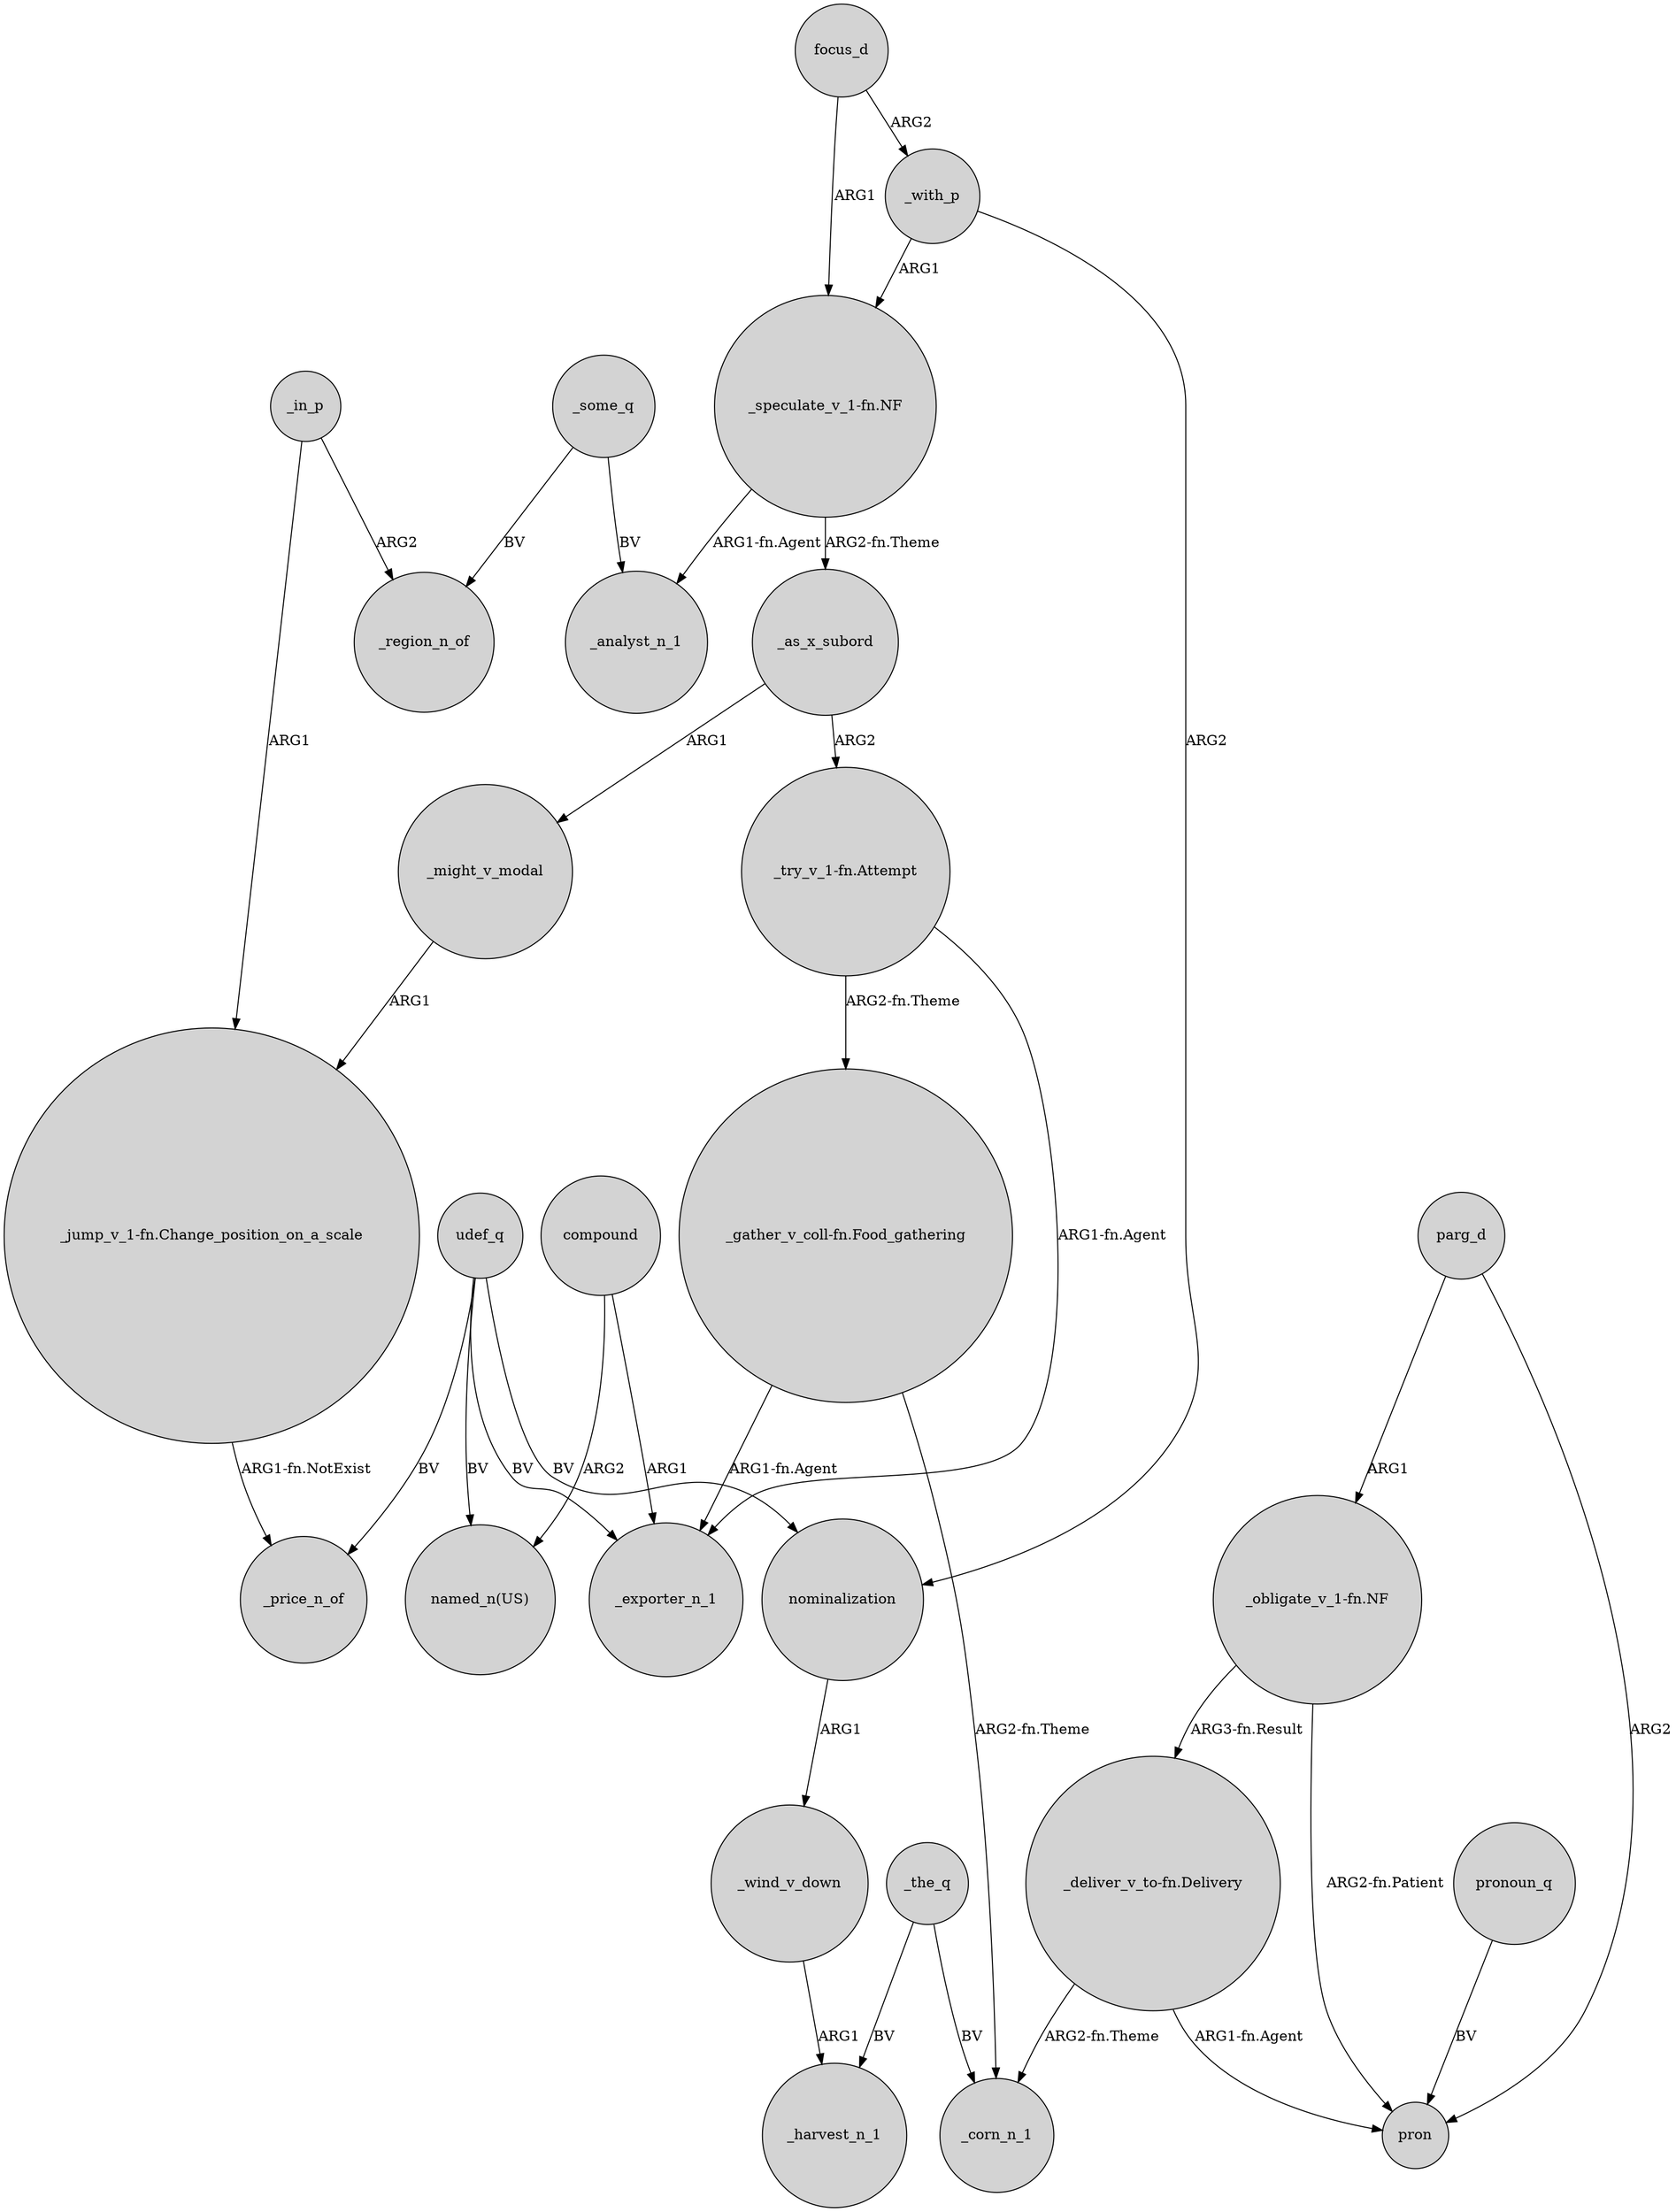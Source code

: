 digraph {
	node [shape=circle style=filled]
	nominalization -> _wind_v_down [label=ARG1]
	udef_q -> "named_n(US)" [label=BV]
	udef_q -> _price_n_of [label=BV]
	focus_d -> "_speculate_v_1-fn.NF" [label=ARG1]
	_with_p -> nominalization [label=ARG2]
	"_jump_v_1-fn.Change_position_on_a_scale" -> _price_n_of [label="ARG1-fn.NotExist"]
	_might_v_modal -> "_jump_v_1-fn.Change_position_on_a_scale" [label=ARG1]
	focus_d -> _with_p [label=ARG2]
	"_speculate_v_1-fn.NF" -> _analyst_n_1 [label="ARG1-fn.Agent"]
	_with_p -> "_speculate_v_1-fn.NF" [label=ARG1]
	"_gather_v_coll-fn.Food_gathering" -> _corn_n_1 [label="ARG2-fn.Theme"]
	"_speculate_v_1-fn.NF" -> _as_x_subord [label="ARG2-fn.Theme"]
	compound -> "named_n(US)" [label=ARG2]
	"_try_v_1-fn.Attempt" -> "_gather_v_coll-fn.Food_gathering" [label="ARG2-fn.Theme"]
	parg_d -> pron [label=ARG2]
	_as_x_subord -> "_try_v_1-fn.Attempt" [label=ARG2]
	parg_d -> "_obligate_v_1-fn.NF" [label=ARG1]
	pronoun_q -> pron [label=BV]
	compound -> _exporter_n_1 [label=ARG1]
	"_deliver_v_to-fn.Delivery" -> pron [label="ARG1-fn.Agent"]
	_some_q -> _region_n_of [label=BV]
	_wind_v_down -> _harvest_n_1 [label=ARG1]
	_as_x_subord -> _might_v_modal [label=ARG1]
	_some_q -> _analyst_n_1 [label=BV]
	"_gather_v_coll-fn.Food_gathering" -> _exporter_n_1 [label="ARG1-fn.Agent"]
	udef_q -> nominalization [label=BV]
	"_try_v_1-fn.Attempt" -> _exporter_n_1 [label="ARG1-fn.Agent"]
	"_obligate_v_1-fn.NF" -> pron [label="ARG2-fn.Patient"]
	_in_p -> "_jump_v_1-fn.Change_position_on_a_scale" [label=ARG1]
	_the_q -> _harvest_n_1 [label=BV]
	_the_q -> _corn_n_1 [label=BV]
	_in_p -> _region_n_of [label=ARG2]
	"_deliver_v_to-fn.Delivery" -> _corn_n_1 [label="ARG2-fn.Theme"]
	"_obligate_v_1-fn.NF" -> "_deliver_v_to-fn.Delivery" [label="ARG3-fn.Result"]
	udef_q -> _exporter_n_1 [label=BV]
}
